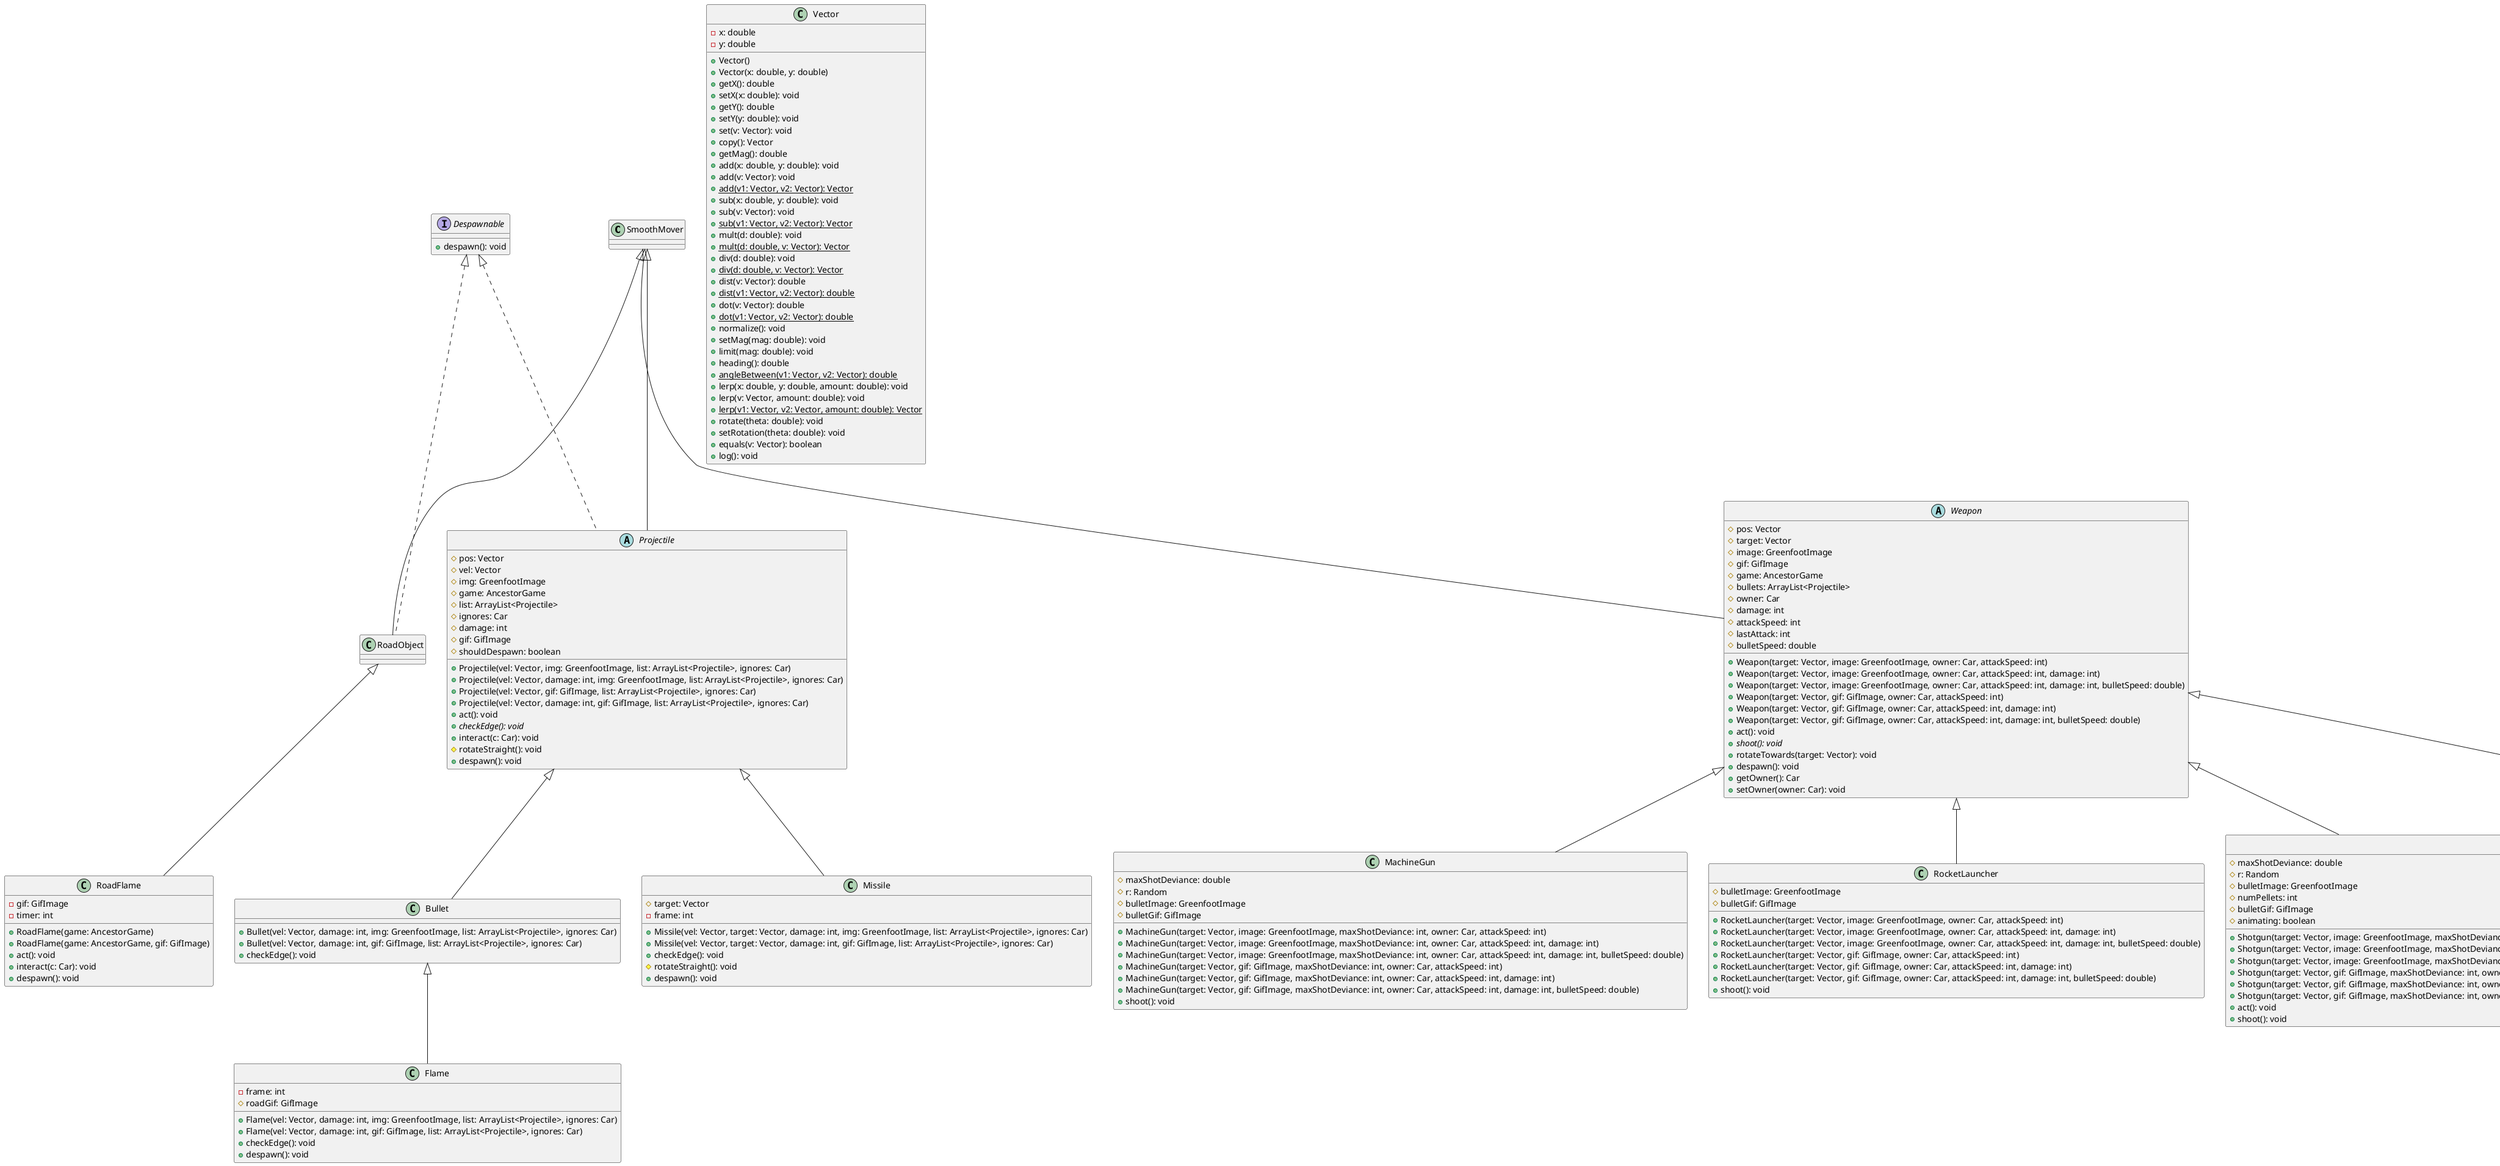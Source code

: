 @startuml

class SmoothMover
abstract class Projectile extends SmoothMover implements Despawnable
class Bullet extends Projectile
class Flame extends Bullet
class Missile extends Projectile
class RoadObject extends SmoothMover implements Despawnable
class RoadFlame extends RoadObject
abstract class Weapon extends SmoothMover
class FlameThrower extends Weapon
class MachineGun extends Weapon
class RocketLauncher extends Weapon
class Shotgun extends Weapon
interface Despawnable
class Vector

Vector : -x: double
Vector : -y: double

Vector : +Vector()
Vector : +Vector(x: double, y: double)
Vector : +getX(): double
Vector : +setX(x: double): void
Vector : +getY(): double
Vector : +setY(y: double): void
Vector : +set(v: Vector): void
Vector : +copy(): Vector
Vector : +getMag(): double
Vector : +add(x: double, y: double): void
Vector : +add(v: Vector): void
Vector : {static}+add(v1: Vector, v2: Vector): Vector
Vector : +sub(x: double, y: double): void
Vector : +sub(v: Vector): void
Vector : {static}+sub(v1: Vector, v2: Vector): Vector
Vector : +mult(d: double): void
Vector : {static}+mult(d: double, v: Vector): Vector
Vector : +div(d: double): void
Vector : {static}+div(d: double, v: Vector): Vector
Vector : +dist(v: Vector): double
Vector : {static}+dist(v1: Vector, v2: Vector): double
Vector : +dot(v: Vector): double
Vector : {static}+dot(v1: Vector, v2: Vector): double
Vector : +normalize(): void
Vector : +setMag(mag: double): void
Vector : +limit(mag: double): void
Vector : +heading(): double
Vector : {static}+angleBetween(v1: Vector, v2: Vector): double
Vector : +lerp(x: double, y: double, amount: double): void
Vector : +lerp(v: Vector, amount: double): void
Vector : {static}+lerp(v1: Vector, v2: Vector, amount: double): Vector
Vector : +rotate(theta: double): void
Vector : +setRotation(theta: double): void
Vector : +equals(v: Vector): boolean
Vector : +log(): void

Despawnable : +despawn(): void

Projectile : #pos: Vector
Projectile : #vel: Vector
Projectile : #img: GreenfootImage
Projectile : #game: AncestorGame
Projectile : #list: ArrayList<Projectile>
Projectile : #ignores: Car
Projectile : #damage: int
Projectile : #gif: GifImage
Projectile : #shouldDespawn: boolean

Projectile : +Projectile(vel: Vector, img: GreenfootImage, list: ArrayList<Projectile>, ignores: Car)
Projectile : +Projectile(vel: Vector, damage: int, img: GreenfootImage, list: ArrayList<Projectile>, ignores: Car)
Projectile : +Projectile(vel: Vector, gif: GifImage, list: ArrayList<Projectile>, ignores: Car)
Projectile : +Projectile(vel: Vector, damage: int, gif: GifImage, list: ArrayList<Projectile>, ignores: Car)
Projectile : +act(): void
Projectile : {abstract}+checkEdge(): void
Projectile : +interact(c: Car): void
Projectile : #rotateStraight(): void
Projectile : +despawn(): void

Bullet : +Bullet(vel: Vector, damage: int, img: GreenfootImage, list: ArrayList<Projectile>, ignores: Car)
Bullet : +Bullet(vel: Vector, damage: int, gif: GifImage, list: ArrayList<Projectile>, ignores: Car)
Bullet : +checkEdge(): void

Flame : -frame: int
Flame : #roadGif: GifImage

Flame : +Flame(vel: Vector, damage: int, img: GreenfootImage, list: ArrayList<Projectile>, ignores: Car)
Flame : +Flame(vel: Vector, damage: int, gif: GifImage, list: ArrayList<Projectile>, ignores: Car)
Flame : +checkEdge(): void
Flame : +despawn(): void

Missile : #target: Vector
Missile : -frame: int

Missile : +Missile(vel: Vector, target: Vector, damage: int, img: GreenfootImage, list: ArrayList<Projectile>, ignores: Car)
Missile : +Missile(vel: Vector, target: Vector, damage: int, gif: GifImage, list: ArrayList<Projectile>, ignores: Car)
Missile : +checkEdge(): void
Missile : #rotateStraight(): void
Missile : +despawn(): void

RoadFlame : -gif: GifImage
RoadFlame : -timer: int
RoadFlame : +RoadFlame(game: AncestorGame)
RoadFlame : +RoadFlame(game: AncestorGame, gif: GifImage)
RoadFlame : +act(): void
RoadFlame : +interact(c: Car): void
RoadFlame : +despawn(): void

Weapon : #pos: Vector
Weapon : #target: Vector
Weapon : #image: GreenfootImage
Weapon : #gif: GifImage
Weapon : #game: AncestorGame
Weapon : #bullets: ArrayList<Projectile>
Weapon : #owner: Car
Weapon : #damage: int
Weapon : #attackSpeed: int
Weapon : #lastAttack: int
Weapon : #bulletSpeed: double

Weapon : +Weapon(target: Vector, image: GreenfootImage, owner: Car, attackSpeed: int)
Weapon : +Weapon(target: Vector, image: GreenfootImage, owner: Car, attackSpeed: int, damage: int)
Weapon : +Weapon(target: Vector, image: GreenfootImage, owner: Car, attackSpeed: int, damage: int, bulletSpeed: double)
Weapon : +Weapon(target: Vector, gif: GifImage, owner: Car, attackSpeed: int)
Weapon : +Weapon(target: Vector, gif: GifImage, owner: Car, attackSpeed: int, damage: int)
Weapon : +Weapon(target: Vector, gif: GifImage, owner: Car, attackSpeed: int, damage: int, bulletSpeed: double)
Weapon : +act(): void
Weapon : {abstract}+shoot(): void
Weapon : +rotateTowards(target: Vector): void
Weapon : +despawn(): void
Weapon : +getOwner(): Car
Weapon : +setOwner(owner: Car): void

MachineGun : #maxShotDeviance: double
MachineGun : #r: Random
MachineGun : #bulletImage: GreenfootImage
MachineGun : #bulletGif: GifImage

MachineGun : +MachineGun(target: Vector, image: GreenfootImage, maxShotDeviance: int, owner: Car, attackSpeed: int)
MachineGun : +MachineGun(target: Vector, image: GreenfootImage, maxShotDeviance: int, owner: Car, attackSpeed: int, damage: int)
MachineGun : +MachineGun(target: Vector, image: GreenfootImage, maxShotDeviance: int, owner: Car, attackSpeed: int, damage: int, bulletSpeed: double)
MachineGun : +MachineGun(target: Vector, gif: GifImage, maxShotDeviance: int, owner: Car, attackSpeed: int)
MachineGun : +MachineGun(target: Vector, gif: GifImage, maxShotDeviance: int, owner: Car, attackSpeed: int, damage: int)
MachineGun : +MachineGun(target: Vector, gif: GifImage, maxShotDeviance: int, owner: Car, attackSpeed: int, damage: int, bulletSpeed: double)
MachineGun : +shoot(): void

Shotgun : #maxShotDeviance: double
Shotgun : #r: Random
Shotgun : #bulletImage: GreenfootImage
Shotgun : #numPellets: int
Shotgun : #bulletGif: GifImage
Shotgun : #animating: boolean

Shotgun : +Shotgun(target: Vector, image: GreenfootImage, maxShotDeviance: int, owner: Car, attackSpeed: int, numPellets: int)
Shotgun : +Shotgun(target: Vector, image: GreenfootImage, maxShotDeviance: int, owner: Car, attackSpeed: int, numPellets: int, damage: int)
Shotgun : +Shotgun(target: Vector, image: GreenfootImage, maxShotDeviance: int, owner: Car, attackSpeed: int, numPellets: int, damage: int, bulletSpeed: double)
Shotgun : +Shotgun(target: Vector, gif: GifImage, maxShotDeviance: int, owner: Car, attackSpeed: int, numPellets: int)
Shotgun : +Shotgun(target: Vector, gif: GifImage, maxShotDeviance: int, owner: Car, attackSpeed: int, numPellets: int, damage: int)
Shotgun : +Shotgun(target: Vector, gif: GifImage, maxShotDeviance: int, owner: Car, attackSpeed: int, numPellets: int, damage: int, bulletSpeed: double)
Shotgun : +act(): void
Shotgun : +shoot(): void

RocketLauncher : #bulletImage: GreenfootImage
RocketLauncher : #bulletGif: GifImage

RocketLauncher : +RocketLauncher(target: Vector, image: GreenfootImage, owner: Car, attackSpeed: int)
RocketLauncher : +RocketLauncher(target: Vector, image: GreenfootImage, owner: Car, attackSpeed: int, damage: int)
RocketLauncher : +RocketLauncher(target: Vector, image: GreenfootImage, owner: Car, attackSpeed: int, damage: int, bulletSpeed: double)
RocketLauncher : +RocketLauncher(target: Vector, gif: GifImage, owner: Car, attackSpeed: int)
RocketLauncher : +RocketLauncher(target: Vector, gif: GifImage, owner: Car, attackSpeed: int, damage: int)
RocketLauncher : +RocketLauncher(target: Vector, gif: GifImage, owner: Car, attackSpeed: int, damage: int, bulletSpeed: double)
RocketLauncher : +shoot(): void

FlameThrower : #bulletGif: GifImage
FlameThrower : #groundFire: GifImage
FlameThrower : #maxDeviation: double
FlameThrower : #turnAmount: double
FlameThrower : #shooting: boolean
FlameThrower : #turnOffset: double

FlameThrower : +FlameThrower(target: Vector, image: GreenfootImage, maxDeviation: int, owner: Car, attackSpeed: int, damage: int, bulletSpeed: double, turnAmount: double)
FlameThrower : +act(): void
FlameThrower : +shoot(): void


@enduml